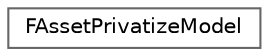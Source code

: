 digraph "Graphical Class Hierarchy"
{
 // INTERACTIVE_SVG=YES
 // LATEX_PDF_SIZE
  bgcolor="transparent";
  edge [fontname=Helvetica,fontsize=10,labelfontname=Helvetica,labelfontsize=10];
  node [fontname=Helvetica,fontsize=10,shape=box,height=0.2,width=0.4];
  rankdir="LR";
  Node0 [id="Node000000",label="FAssetPrivatizeModel",height=0.2,width=0.4,color="grey40", fillcolor="white", style="filled",URL="$d0/d2b/classFAssetPrivatizeModel.html",tooltip=" "];
}
